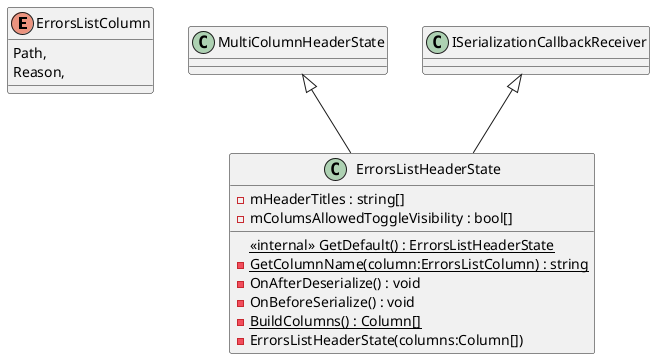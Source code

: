 @startuml
enum ErrorsListColumn {
    Path,
    Reason,
}
class ErrorsListHeaderState {
    <<internal>> {static} GetDefault() : ErrorsListHeaderState
    {static} - GetColumnName(column:ErrorsListColumn) : string
    - OnAfterDeserialize() : void
    - OnBeforeSerialize() : void
    {static} - BuildColumns() : Column[]
    - ErrorsListHeaderState(columns:Column[])
    - mHeaderTitles : string[]
    - mColumsAllowedToggleVisibility : bool[]
}
MultiColumnHeaderState <|-- ErrorsListHeaderState
ISerializationCallbackReceiver <|-- ErrorsListHeaderState
@enduml
